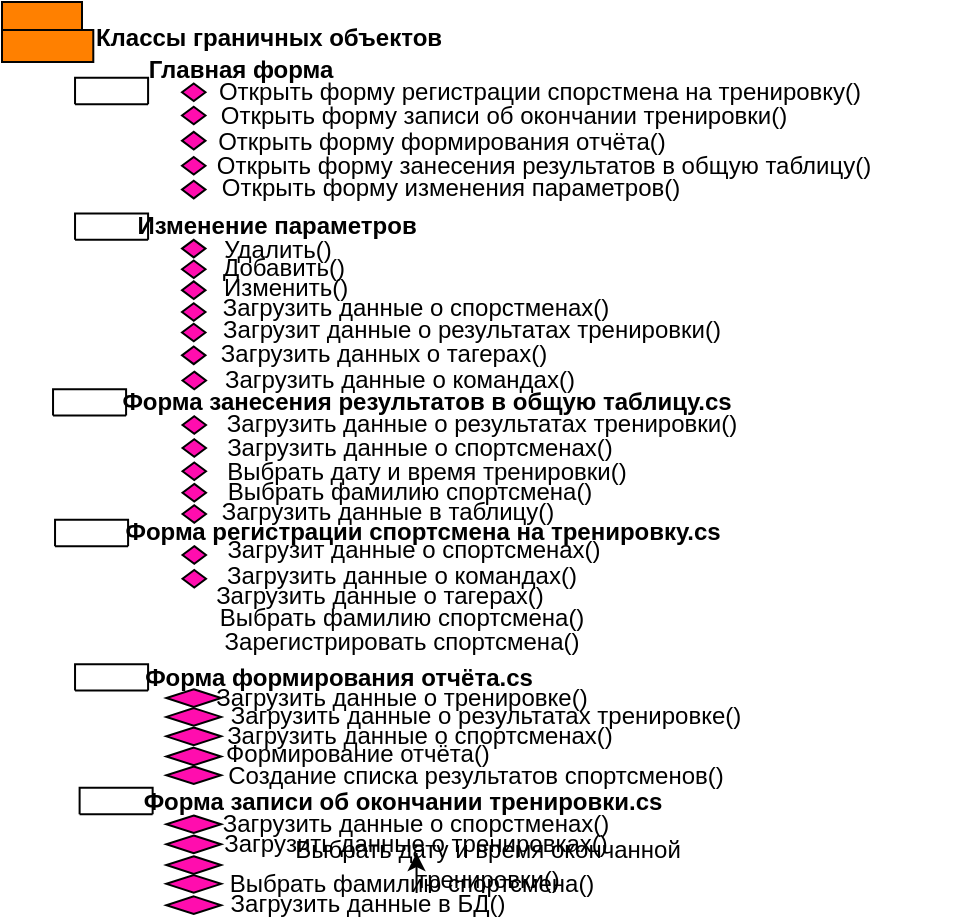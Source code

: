 <mxfile version="22.1.5" type="device">
  <diagram name="Страница — 1" id="du13KvHwxFnmX8syYrDg">
    <mxGraphModel dx="475" dy="295" grid="1" gridSize="10" guides="1" tooltips="1" connect="1" arrows="1" fold="1" page="1" pageScale="1" pageWidth="827" pageHeight="1169" math="0" shadow="0">
      <root>
        <mxCell id="0" />
        <mxCell id="1" parent="0" />
        <mxCell id="S_zDVJNGA_CVLj7sEiY8-103" value="" style="group" parent="1" vertex="1" connectable="0">
          <mxGeometry x="190" y="1050" width="483.913" height="446" as="geometry" />
        </mxCell>
        <mxCell id="S_zDVJNGA_CVLj7sEiY8-1" value="" style="shape=folder;fontStyle=1;spacingTop=10;tabWidth=40;tabHeight=14;tabPosition=left;html=1;whiteSpace=wrap;fillColor=#FF8000;strokeColor=#030201;" parent="S_zDVJNGA_CVLj7sEiY8-103" vertex="1">
          <mxGeometry y="-10" width="45.65" height="30" as="geometry" />
        </mxCell>
        <mxCell id="S_zDVJNGA_CVLj7sEiY8-2" value="Классы граничных объектов" style="text;align=center;fontStyle=1;verticalAlign=middle;spacingLeft=3;spacingRight=3;strokeColor=none;rotatable=0;points=[[0,0.5],[1,0.5]];portConstraint=eastwest;html=1;" parent="S_zDVJNGA_CVLj7sEiY8-103" vertex="1">
          <mxGeometry x="96.784" y="4.394" width="73.043" height="8.16" as="geometry" />
        </mxCell>
        <mxCell id="S_zDVJNGA_CVLj7sEiY8-7" value="" style="swimlane;fontStyle=0;childLayout=stackLayout;horizontal=1;startSize=30;fillColor=none;horizontalStack=0;resizeParent=1;resizeParentMax=0;resizeLast=0;collapsible=1;marginBottom=0;html=1;" parent="S_zDVJNGA_CVLj7sEiY8-103" vertex="1">
          <mxGeometry x="36.522" y="27.932" width="36.522" height="13.182" as="geometry" />
        </mxCell>
        <mxCell id="S_zDVJNGA_CVLj7sEiY8-11" value="Главная форма" style="text;align=center;fontStyle=1;verticalAlign=middle;spacingLeft=3;spacingRight=3;strokeColor=none;rotatable=0;points=[[0,0.5],[1,0.5]];portConstraint=eastwest;html=1;" parent="S_zDVJNGA_CVLj7sEiY8-103" vertex="1">
          <mxGeometry x="82.174" y="19.773" width="73.043" height="8.16" as="geometry" />
        </mxCell>
        <mxCell id="S_zDVJNGA_CVLj7sEiY8-14" value="" style="swimlane;fontStyle=0;childLayout=stackLayout;horizontal=1;startSize=30;fillColor=none;horizontalStack=0;resizeParent=1;resizeParentMax=0;resizeLast=0;collapsible=1;marginBottom=0;html=1;" parent="S_zDVJNGA_CVLj7sEiY8-103" vertex="1">
          <mxGeometry x="25.522" y="183.61" width="36.522" height="13.182" as="geometry" />
        </mxCell>
        <mxCell id="S_zDVJNGA_CVLj7sEiY8-15" value="Форма занесения результатов в общую таблицу.cs" style="text;align=center;fontStyle=1;verticalAlign=middle;spacingLeft=3;spacingRight=3;strokeColor=none;rotatable=0;points=[[0,0.5],[1,0.5]];portConstraint=eastwest;html=1;" parent="S_zDVJNGA_CVLj7sEiY8-103" vertex="1">
          <mxGeometry x="175.478" y="186.121" width="73.043" height="8.16" as="geometry" />
        </mxCell>
        <mxCell id="S_zDVJNGA_CVLj7sEiY8-16" value="" style="swimlane;fontStyle=0;childLayout=stackLayout;horizontal=1;startSize=30;fillColor=none;horizontalStack=0;resizeParent=1;resizeParentMax=0;resizeLast=0;collapsible=1;marginBottom=0;html=1;" parent="S_zDVJNGA_CVLj7sEiY8-103" vertex="1">
          <mxGeometry x="26.522" y="248.894" width="36.522" height="13.182" as="geometry" />
        </mxCell>
        <mxCell id="S_zDVJNGA_CVLj7sEiY8-17" value="Форма регистрации спортсмена на тренировку.cs" style="text;align=center;fontStyle=1;verticalAlign=middle;spacingLeft=3;spacingRight=3;strokeColor=none;rotatable=0;points=[[0,0.5],[1,0.5]];portConstraint=eastwest;html=1;" parent="S_zDVJNGA_CVLj7sEiY8-103" vertex="1">
          <mxGeometry x="173.478" y="251.405" width="73.043" height="8.16" as="geometry" />
        </mxCell>
        <mxCell id="S_zDVJNGA_CVLj7sEiY8-18" value="" style="swimlane;fontStyle=0;childLayout=stackLayout;horizontal=1;startSize=30;fillColor=none;horizontalStack=0;resizeParent=1;resizeParentMax=0;resizeLast=0;collapsible=1;marginBottom=0;html=1;" parent="S_zDVJNGA_CVLj7sEiY8-103" vertex="1">
          <mxGeometry x="38.804" y="382.913" width="36.522" height="13.182" as="geometry" />
        </mxCell>
        <mxCell id="S_zDVJNGA_CVLj7sEiY8-19" value="Форма записи об окончании тренировки.cs" style="text;align=center;fontStyle=1;verticalAlign=middle;spacingLeft=3;spacingRight=3;strokeColor=none;rotatable=0;points=[[0,0.5],[1,0.5]];portConstraint=eastwest;html=1;" parent="S_zDVJNGA_CVLj7sEiY8-103" vertex="1">
          <mxGeometry x="163.435" y="385.424" width="73.043" height="8.16" as="geometry" />
        </mxCell>
        <mxCell id="S_zDVJNGA_CVLj7sEiY8-20" value="" style="swimlane;fontStyle=0;childLayout=stackLayout;horizontal=1;startSize=30;fillColor=none;horizontalStack=0;resizeParent=1;resizeParentMax=0;resizeLast=0;collapsible=1;marginBottom=0;html=1;" parent="S_zDVJNGA_CVLj7sEiY8-103" vertex="1">
          <mxGeometry x="36.522" y="321.082" width="36.522" height="13.182" as="geometry" />
        </mxCell>
        <mxCell id="S_zDVJNGA_CVLj7sEiY8-21" value="Форма формирования отчёта.cs" style="text;align=center;fontStyle=1;verticalAlign=middle;spacingLeft=3;spacingRight=3;strokeColor=none;rotatable=0;points=[[0,0.5],[1,0.5]];portConstraint=eastwest;html=1;" parent="S_zDVJNGA_CVLj7sEiY8-103" vertex="1">
          <mxGeometry x="131.478" y="323.593" width="73.043" height="8.16" as="geometry" />
        </mxCell>
        <mxCell id="S_zDVJNGA_CVLj7sEiY8-26" value="" style="group" parent="S_zDVJNGA_CVLj7sEiY8-103" vertex="1" connectable="0">
          <mxGeometry x="36.522" y="95.728" width="136.957" height="13.182" as="geometry" />
        </mxCell>
        <mxCell id="S_zDVJNGA_CVLj7sEiY8-12" value="" style="swimlane;fontStyle=0;childLayout=stackLayout;horizontal=1;startSize=30;fillColor=none;horizontalStack=0;resizeParent=1;resizeParentMax=0;resizeLast=0;collapsible=1;marginBottom=0;html=1;" parent="S_zDVJNGA_CVLj7sEiY8-26" vertex="1">
          <mxGeometry width="36.522" height="13.182" as="geometry" />
        </mxCell>
        <mxCell id="S_zDVJNGA_CVLj7sEiY8-13" value="Изменение параметров" style="text;align=center;fontStyle=1;verticalAlign=middle;spacingLeft=3;spacingRight=3;strokeColor=none;rotatable=0;points=[[0,0.5],[1,0.5]];portConstraint=eastwest;html=1;" parent="S_zDVJNGA_CVLj7sEiY8-26" vertex="1">
          <mxGeometry x="63.913" y="2.511" width="73.043" height="8.16" as="geometry" />
        </mxCell>
        <mxCell id="S_zDVJNGA_CVLj7sEiY8-33" value="" style="group" parent="S_zDVJNGA_CVLj7sEiY8-103" vertex="1" connectable="0">
          <mxGeometry x="63.913" y="30.445" width="420" height="57.751" as="geometry" />
        </mxCell>
        <mxCell id="S_zDVJNGA_CVLj7sEiY8-22" value="" style="rhombus;whiteSpace=wrap;html=1;fillColor=#FF0DAE;" parent="S_zDVJNGA_CVLj7sEiY8-33" vertex="1">
          <mxGeometry x="26.09" y="0.31" width="11.74" height="8.79" as="geometry" />
        </mxCell>
        <mxCell id="S_zDVJNGA_CVLj7sEiY8-23" value="Открыть форму регистрации спорстмена на тренировку()" style="text;html=1;strokeColor=none;fillColor=none;align=center;verticalAlign=middle;whiteSpace=wrap;rounded=0;" parent="S_zDVJNGA_CVLj7sEiY8-33" vertex="1">
          <mxGeometry x="40" width="330" height="9.42" as="geometry" />
        </mxCell>
        <mxCell id="S_zDVJNGA_CVLj7sEiY8-25" value="Открыть форму записи об окончании тренировки()" style="text;html=1;strokeColor=none;fillColor=none;align=center;verticalAlign=middle;whiteSpace=wrap;rounded=0;" parent="S_zDVJNGA_CVLj7sEiY8-33" vertex="1">
          <mxGeometry x="38" y="11.93" width="297.83" height="9.42" as="geometry" />
        </mxCell>
        <mxCell id="S_zDVJNGA_CVLj7sEiY8-28" value="Открыть форму формирования отчёта()" style="text;html=1;strokeColor=none;fillColor=none;align=center;verticalAlign=middle;whiteSpace=wrap;rounded=0;" parent="S_zDVJNGA_CVLj7sEiY8-33" vertex="1">
          <mxGeometry x="38" y="24.48" width="236" height="9.42" as="geometry" />
        </mxCell>
        <mxCell id="S_zDVJNGA_CVLj7sEiY8-30" value="Открыть форму изменения параметров()" style="text;html=1;strokeColor=none;fillColor=none;align=center;verticalAlign=middle;whiteSpace=wrap;rounded=0;" parent="S_zDVJNGA_CVLj7sEiY8-33" vertex="1">
          <mxGeometry x="26.09" y="48.33" width="268.7" height="9.42" as="geometry" />
        </mxCell>
        <mxCell id="S_zDVJNGA_CVLj7sEiY8-32" value="Открыть форму занесения результатов в общую таблицу()" style="text;html=1;strokeColor=none;fillColor=none;align=center;verticalAlign=middle;whiteSpace=wrap;rounded=0;" parent="S_zDVJNGA_CVLj7sEiY8-33" vertex="1">
          <mxGeometry x="40" y="37.04" width="333.7" height="9.42" as="geometry" />
        </mxCell>
        <mxCell id="S_zDVJNGA_CVLj7sEiY8-111" value="" style="rhombus;whiteSpace=wrap;html=1;fillColor=#FF0DAE;" parent="S_zDVJNGA_CVLj7sEiY8-33" vertex="1">
          <mxGeometry x="26.09" y="11.93" width="11.74" height="8.79" as="geometry" />
        </mxCell>
        <mxCell id="S_zDVJNGA_CVLj7sEiY8-113" value="" style="rhombus;whiteSpace=wrap;html=1;fillColor=#FF0DAE;" parent="S_zDVJNGA_CVLj7sEiY8-33" vertex="1">
          <mxGeometry x="26.09" y="24.48" width="11.74" height="8.79" as="geometry" />
        </mxCell>
        <mxCell id="S_zDVJNGA_CVLj7sEiY8-114" value="" style="rhombus;whiteSpace=wrap;html=1;fillColor=#FF0DAE;" parent="S_zDVJNGA_CVLj7sEiY8-33" vertex="1">
          <mxGeometry x="26.09" y="37.04" width="11.74" height="8.79" as="geometry" />
        </mxCell>
        <mxCell id="S_zDVJNGA_CVLj7sEiY8-116" value="" style="rhombus;whiteSpace=wrap;html=1;fillColor=#FF0DAE;" parent="S_zDVJNGA_CVLj7sEiY8-33" vertex="1">
          <mxGeometry x="26.09" y="48.96" width="11.74" height="8.79" as="geometry" />
        </mxCell>
        <mxCell id="S_zDVJNGA_CVLj7sEiY8-36" value="Удалить()" style="text;html=1;strokeColor=none;fillColor=none;align=center;verticalAlign=middle;whiteSpace=wrap;rounded=0;" parent="S_zDVJNGA_CVLj7sEiY8-103" vertex="1">
          <mxGeometry x="96.783" y="108.911" width="82.174" height="9.416" as="geometry" />
        </mxCell>
        <mxCell id="S_zDVJNGA_CVLj7sEiY8-38" value="Добавить()" style="text;html=1;strokeColor=none;fillColor=none;align=center;verticalAlign=middle;whiteSpace=wrap;rounded=0;" parent="S_zDVJNGA_CVLj7sEiY8-103" vertex="1">
          <mxGeometry x="100.435" y="118.327" width="82.174" height="9.416" as="geometry" />
        </mxCell>
        <mxCell id="S_zDVJNGA_CVLj7sEiY8-40" value="Изменить()" style="text;html=1;strokeColor=none;fillColor=none;align=center;verticalAlign=middle;whiteSpace=wrap;rounded=0;" parent="S_zDVJNGA_CVLj7sEiY8-103" vertex="1">
          <mxGeometry x="101.435" y="128.056" width="82.174" height="9.416" as="geometry" />
        </mxCell>
        <mxCell id="S_zDVJNGA_CVLj7sEiY8-43" value="Загрузить данные о спорстменах()" style="text;html=1;strokeColor=none;fillColor=none;align=center;verticalAlign=middle;whiteSpace=wrap;rounded=0;" parent="S_zDVJNGA_CVLj7sEiY8-103" vertex="1">
          <mxGeometry x="97" y="138.47" width="220" height="9.42" as="geometry" />
        </mxCell>
        <mxCell id="S_zDVJNGA_CVLj7sEiY8-45" value="Загрузить данные о командах()" style="text;html=1;strokeColor=none;fillColor=none;align=center;verticalAlign=middle;whiteSpace=wrap;rounded=0;" parent="S_zDVJNGA_CVLj7sEiY8-103" vertex="1">
          <mxGeometry x="85.174" y="174.194" width="228.261" height="9.416" as="geometry" />
        </mxCell>
        <mxCell id="S_zDVJNGA_CVLj7sEiY8-47" value="Загрузить данных о тагерах()" style="text;html=1;strokeColor=none;fillColor=none;align=center;verticalAlign=middle;whiteSpace=wrap;rounded=0;" parent="S_zDVJNGA_CVLj7sEiY8-103" vertex="1">
          <mxGeometry x="102" y="161.64" width="178.15" height="9.42" as="geometry" />
        </mxCell>
        <mxCell id="S_zDVJNGA_CVLj7sEiY8-49" value="Загрузит данные о результатах тренировки()" style="text;html=1;strokeColor=none;fillColor=none;align=center;verticalAlign=middle;whiteSpace=wrap;rounded=0;" parent="S_zDVJNGA_CVLj7sEiY8-103" vertex="1">
          <mxGeometry x="100.43" y="149.4" width="270" height="9.42" as="geometry" />
        </mxCell>
        <mxCell id="S_zDVJNGA_CVLj7sEiY8-56" value="Выбрать дату и время тренировки()" style="text;html=1;strokeColor=none;fillColor=none;align=center;verticalAlign=middle;whiteSpace=wrap;rounded=0;" parent="S_zDVJNGA_CVLj7sEiY8-103" vertex="1">
          <mxGeometry x="108.31" y="220.02" width="208.69" height="9.42" as="geometry" />
        </mxCell>
        <mxCell id="S_zDVJNGA_CVLj7sEiY8-58" value="Загрузить данные о спортсменах()" style="text;html=1;strokeColor=none;fillColor=none;align=center;verticalAlign=middle;whiteSpace=wrap;rounded=0;" parent="S_zDVJNGA_CVLj7sEiY8-103" vertex="1">
          <mxGeometry x="106" y="208.03" width="205.91" height="9.42" as="geometry" />
        </mxCell>
        <mxCell id="S_zDVJNGA_CVLj7sEiY8-60" value="Загрузить данные о результатах тренировки()" style="text;html=1;strokeColor=none;fillColor=none;align=center;verticalAlign=middle;whiteSpace=wrap;rounded=0;" parent="S_zDVJNGA_CVLj7sEiY8-103" vertex="1">
          <mxGeometry x="92.22" y="196.79" width="295.87" height="9.42" as="geometry" />
        </mxCell>
        <mxCell id="S_zDVJNGA_CVLj7sEiY8-61" value="Выбрать фамилию спортсмена()" style="text;html=1;strokeColor=none;fillColor=none;align=center;verticalAlign=middle;whiteSpace=wrap;rounded=0;fontStyle=0" parent="S_zDVJNGA_CVLj7sEiY8-103" vertex="1">
          <mxGeometry x="107.39" y="230.31" width="194.09" height="9.42" as="geometry" />
        </mxCell>
        <mxCell id="S_zDVJNGA_CVLj7sEiY8-64" value="Загрузить данные о тагерах()" style="text;html=1;strokeColor=none;fillColor=none;align=center;verticalAlign=middle;whiteSpace=wrap;rounded=0;" parent="S_zDVJNGA_CVLj7sEiY8-103" vertex="1">
          <mxGeometry x="75.326" y="282.791" width="228.261" height="9.416" as="geometry" />
        </mxCell>
        <mxCell id="S_zDVJNGA_CVLj7sEiY8-66" value="Загрузить данные о командах()" style="text;html=1;strokeColor=none;fillColor=none;align=center;verticalAlign=middle;whiteSpace=wrap;rounded=0;" parent="S_zDVJNGA_CVLj7sEiY8-103" vertex="1">
          <mxGeometry x="88.217" y="271.806" width="223.696" height="9.416" as="geometry" />
        </mxCell>
        <mxCell id="S_zDVJNGA_CVLj7sEiY8-68" value="Загрузит данные о спортсменах()" style="text;html=1;strokeColor=none;fillColor=none;align=center;verticalAlign=middle;whiteSpace=wrap;rounded=0;" parent="S_zDVJNGA_CVLj7sEiY8-103" vertex="1">
          <mxGeometry x="109.565" y="259.565" width="191.739" height="9.416" as="geometry" />
        </mxCell>
        <mxCell id="S_zDVJNGA_CVLj7sEiY8-69" value="Выбрать фамилию спортсмена()" style="text;html=1;strokeColor=none;fillColor=none;align=center;verticalAlign=middle;whiteSpace=wrap;rounded=0;" parent="S_zDVJNGA_CVLj7sEiY8-103" vertex="1">
          <mxGeometry x="85.826" y="293.148" width="228.261" height="9.416" as="geometry" />
        </mxCell>
        <mxCell id="S_zDVJNGA_CVLj7sEiY8-71" value="Загрузить данные в таблицу()" style="text;html=1;strokeColor=none;fillColor=none;align=center;verticalAlign=middle;whiteSpace=wrap;rounded=0;" parent="S_zDVJNGA_CVLj7sEiY8-103" vertex="1">
          <mxGeometry x="78.609" y="240.733" width="228.261" height="9.416" as="geometry" />
        </mxCell>
        <mxCell id="S_zDVJNGA_CVLj7sEiY8-74" value="Зарегистрировать спортсмена()" style="text;html=1;strokeColor=none;fillColor=none;align=center;verticalAlign=middle;whiteSpace=wrap;rounded=0;" parent="S_zDVJNGA_CVLj7sEiY8-103" vertex="1">
          <mxGeometry x="85.826" y="305.389" width="228.261" height="9.416" as="geometry" />
        </mxCell>
        <mxCell id="S_zDVJNGA_CVLj7sEiY8-76" value="" style="rhombus;whiteSpace=wrap;html=1;fillColor=#FF0DAE;" parent="S_zDVJNGA_CVLj7sEiY8-103" vertex="1">
          <mxGeometry x="82.174" y="333.637" width="27.391" height="8.788" as="geometry" />
        </mxCell>
        <mxCell id="S_zDVJNGA_CVLj7sEiY8-77" value="Загрузить данные о тренировке()" style="text;html=1;strokeColor=none;fillColor=none;align=center;verticalAlign=middle;whiteSpace=wrap;rounded=0;" parent="S_zDVJNGA_CVLj7sEiY8-103" vertex="1">
          <mxGeometry x="104.087" y="333.637" width="191.739" height="9.416" as="geometry" />
        </mxCell>
        <mxCell id="S_zDVJNGA_CVLj7sEiY8-78" value="" style="rhombus;whiteSpace=wrap;html=1;fillColor=#FF0DAE;" parent="S_zDVJNGA_CVLj7sEiY8-103" vertex="1">
          <mxGeometry x="82.174" y="343.053" width="27.391" height="8.788" as="geometry" />
        </mxCell>
        <mxCell id="S_zDVJNGA_CVLj7sEiY8-79" value="Загрузить данные о результатах тренировке()" style="text;html=1;strokeColor=none;fillColor=none;align=center;verticalAlign=middle;whiteSpace=wrap;rounded=0;" parent="S_zDVJNGA_CVLj7sEiY8-103" vertex="1">
          <mxGeometry x="104.91" y="342.05" width="274.09" height="9.42" as="geometry" />
        </mxCell>
        <mxCell id="S_zDVJNGA_CVLj7sEiY8-80" value="" style="rhombus;whiteSpace=wrap;html=1;fillColor=#FF0DAE;" parent="S_zDVJNGA_CVLj7sEiY8-103" vertex="1">
          <mxGeometry x="82.174" y="352.783" width="27.391" height="8.788" as="geometry" />
        </mxCell>
        <mxCell id="S_zDVJNGA_CVLj7sEiY8-81" value="Загрузить данные о спортсменах()" style="text;html=1;strokeColor=none;fillColor=none;align=center;verticalAlign=middle;whiteSpace=wrap;rounded=0;" parent="S_zDVJNGA_CVLj7sEiY8-103" vertex="1">
          <mxGeometry x="107.435" y="352.783" width="203.609" height="9.416" as="geometry" />
        </mxCell>
        <mxCell id="S_zDVJNGA_CVLj7sEiY8-82" value="Создание списка результатов спортсменов()" style="text;html=1;strokeColor=none;fillColor=none;align=center;verticalAlign=middle;whiteSpace=wrap;rounded=0;" parent="S_zDVJNGA_CVLj7sEiY8-103" vertex="1">
          <mxGeometry x="92.17" y="372.62" width="289.83" height="9.42" as="geometry" />
        </mxCell>
        <mxCell id="S_zDVJNGA_CVLj7sEiY8-84" value="" style="rhombus;whiteSpace=wrap;html=1;fillColor=#FF0DAE;" parent="S_zDVJNGA_CVLj7sEiY8-103" vertex="1">
          <mxGeometry x="82.174" y="362.826" width="27.391" height="8.788" as="geometry" />
        </mxCell>
        <mxCell id="S_zDVJNGA_CVLj7sEiY8-85" value="Формирование отчёта()" style="text;html=1;strokeColor=none;fillColor=none;align=center;verticalAlign=middle;whiteSpace=wrap;rounded=0;" parent="S_zDVJNGA_CVLj7sEiY8-103" vertex="1">
          <mxGeometry x="50.215" y="360.824" width="255.652" height="9.416" as="geometry" />
        </mxCell>
        <mxCell id="S_zDVJNGA_CVLj7sEiY8-86" value="" style="rhombus;whiteSpace=wrap;html=1;fillColor=#FF0DAE;" parent="S_zDVJNGA_CVLj7sEiY8-103" vertex="1">
          <mxGeometry x="82.174" y="372.242" width="27.391" height="8.788" as="geometry" />
        </mxCell>
        <mxCell id="S_zDVJNGA_CVLj7sEiY8-87" value="Загрузить данные о спорстменах()" style="text;html=1;strokeColor=none;fillColor=none;align=center;verticalAlign=middle;whiteSpace=wrap;rounded=0;" parent="S_zDVJNGA_CVLj7sEiY8-103" vertex="1">
          <mxGeometry x="79.435" y="396.723" width="255.652" height="9.416" as="geometry" />
        </mxCell>
        <mxCell id="S_zDVJNGA_CVLj7sEiY8-88" value="" style="rhombus;whiteSpace=wrap;html=1;fillColor=#FF0DAE;" parent="S_zDVJNGA_CVLj7sEiY8-103" vertex="1">
          <mxGeometry x="82.174" y="396.723" width="27.391" height="8.788" as="geometry" />
        </mxCell>
        <mxCell id="S_zDVJNGA_CVLj7sEiY8-90" value="Загрузить данные о тренировках()" style="text;html=1;strokeColor=none;fillColor=none;align=center;verticalAlign=middle;whiteSpace=wrap;rounded=0;" parent="S_zDVJNGA_CVLj7sEiY8-103" vertex="1">
          <mxGeometry x="79.435" y="406.139" width="255.652" height="9.416" as="geometry" />
        </mxCell>
        <mxCell id="S_zDVJNGA_CVLj7sEiY8-91" value="" style="rhombus;whiteSpace=wrap;html=1;fillColor=#FF0DAE;" parent="S_zDVJNGA_CVLj7sEiY8-103" vertex="1">
          <mxGeometry x="82.174" y="406.767" width="27.391" height="8.788" as="geometry" />
        </mxCell>
        <mxCell id="S_zDVJNGA_CVLj7sEiY8-92" style="edgeStyle=orthogonalEdgeStyle;rounded=0;orthogonalLoop=1;jettySize=auto;html=1;exitX=0.5;exitY=1;exitDx=0;exitDy=0;" parent="S_zDVJNGA_CVLj7sEiY8-103" source="S_zDVJNGA_CVLj7sEiY8-90" target="S_zDVJNGA_CVLj7sEiY8-90" edge="1">
          <mxGeometry relative="1" as="geometry" />
        </mxCell>
        <mxCell id="S_zDVJNGA_CVLj7sEiY8-93" value="Выбрать дату и время окончанной тренировки()" style="text;html=1;strokeColor=none;fillColor=none;align=center;verticalAlign=middle;whiteSpace=wrap;rounded=0;" parent="S_zDVJNGA_CVLj7sEiY8-103" vertex="1">
          <mxGeometry x="115.043" y="416.497" width="255.652" height="9.416" as="geometry" />
        </mxCell>
        <mxCell id="S_zDVJNGA_CVLj7sEiY8-94" value="" style="rhombus;whiteSpace=wrap;html=1;fillColor=#FF0DAE;" parent="S_zDVJNGA_CVLj7sEiY8-103" vertex="1">
          <mxGeometry x="82.174" y="417.125" width="27.391" height="8.788" as="geometry" />
        </mxCell>
        <mxCell id="S_zDVJNGA_CVLj7sEiY8-95" value="Выбрать фамилию спортсмена()" style="text;html=1;strokeColor=none;fillColor=none;align=center;verticalAlign=middle;whiteSpace=wrap;rounded=0;" parent="S_zDVJNGA_CVLj7sEiY8-103" vertex="1">
          <mxGeometry x="76.696" y="426.54" width="255.652" height="9.416" as="geometry" />
        </mxCell>
        <mxCell id="S_zDVJNGA_CVLj7sEiY8-96" value="" style="rhombus;whiteSpace=wrap;html=1;fillColor=#FF0DAE;" parent="S_zDVJNGA_CVLj7sEiY8-103" vertex="1">
          <mxGeometry x="82.174" y="426.54" width="27.391" height="8.788" as="geometry" />
        </mxCell>
        <mxCell id="S_zDVJNGA_CVLj7sEiY8-99" value="Загрузить данные в БД()" style="text;html=1;strokeColor=none;fillColor=none;align=center;verticalAlign=middle;whiteSpace=wrap;rounded=0;" parent="S_zDVJNGA_CVLj7sEiY8-103" vertex="1">
          <mxGeometry x="54.783" y="435.956" width="255.652" height="9.416" as="geometry" />
        </mxCell>
        <mxCell id="S_zDVJNGA_CVLj7sEiY8-100" value="" style="rhombus;whiteSpace=wrap;html=1;fillColor=#FF0DAE;" parent="S_zDVJNGA_CVLj7sEiY8-103" vertex="1">
          <mxGeometry x="82.174" y="437.212" width="27.391" height="8.788" as="geometry" />
        </mxCell>
        <mxCell id="S_zDVJNGA_CVLj7sEiY8-117" value="" style="rhombus;whiteSpace=wrap;html=1;fillColor=#FF0DAE;" parent="S_zDVJNGA_CVLj7sEiY8-103" vertex="1">
          <mxGeometry x="90.003" y="108.915" width="11.74" height="8.79" as="geometry" />
        </mxCell>
        <mxCell id="S_zDVJNGA_CVLj7sEiY8-119" value="" style="rhombus;whiteSpace=wrap;html=1;fillColor=#FF0DAE;" parent="S_zDVJNGA_CVLj7sEiY8-103" vertex="1">
          <mxGeometry x="90.003" y="119.265" width="11.74" height="8.79" as="geometry" />
        </mxCell>
        <mxCell id="S_zDVJNGA_CVLj7sEiY8-120" value="" style="rhombus;whiteSpace=wrap;html=1;fillColor=#FF0DAE;" parent="S_zDVJNGA_CVLj7sEiY8-103" vertex="1">
          <mxGeometry x="90.003" y="129.685" width="11.74" height="8.79" as="geometry" />
        </mxCell>
        <mxCell id="S_zDVJNGA_CVLj7sEiY8-121" value="" style="rhombus;whiteSpace=wrap;html=1;fillColor=#FF0DAE;" parent="S_zDVJNGA_CVLj7sEiY8-103" vertex="1">
          <mxGeometry x="90.003" y="140.615" width="11.74" height="8.79" as="geometry" />
        </mxCell>
        <mxCell id="S_zDVJNGA_CVLj7sEiY8-122" value="" style="rhombus;whiteSpace=wrap;html=1;fillColor=#FF0DAE;" parent="S_zDVJNGA_CVLj7sEiY8-103" vertex="1">
          <mxGeometry x="90.003" y="150.855" width="11.74" height="8.79" as="geometry" />
        </mxCell>
        <mxCell id="S_zDVJNGA_CVLj7sEiY8-124" value="" style="rhombus;whiteSpace=wrap;html=1;fillColor=#FF0DAE;" parent="S_zDVJNGA_CVLj7sEiY8-103" vertex="1">
          <mxGeometry x="90.003" y="162.275" width="11.74" height="8.79" as="geometry" />
        </mxCell>
        <mxCell id="S_zDVJNGA_CVLj7sEiY8-125" value="" style="rhombus;whiteSpace=wrap;html=1;fillColor=#FF0DAE;" parent="S_zDVJNGA_CVLj7sEiY8-103" vertex="1">
          <mxGeometry x="90.263" y="174.825" width="11.74" height="8.79" as="geometry" />
        </mxCell>
        <mxCell id="S_zDVJNGA_CVLj7sEiY8-126" value="" style="rhombus;whiteSpace=wrap;html=1;fillColor=#FF0DAE;" parent="S_zDVJNGA_CVLj7sEiY8-103" vertex="1">
          <mxGeometry x="90.263" y="197.105" width="11.74" height="8.79" as="geometry" />
        </mxCell>
        <mxCell id="S_zDVJNGA_CVLj7sEiY8-127" value="" style="rhombus;whiteSpace=wrap;html=1;fillColor=#FF0DAE;" parent="S_zDVJNGA_CVLj7sEiY8-103" vertex="1">
          <mxGeometry x="90.263" y="208.605" width="11.74" height="8.79" as="geometry" />
        </mxCell>
        <mxCell id="S_zDVJNGA_CVLj7sEiY8-128" value="" style="rhombus;whiteSpace=wrap;html=1;fillColor=#FF0DAE;" parent="S_zDVJNGA_CVLj7sEiY8-103" vertex="1">
          <mxGeometry x="90.263" y="220.215" width="11.74" height="8.79" as="geometry" />
        </mxCell>
        <mxCell id="S_zDVJNGA_CVLj7sEiY8-130" value="" style="rhombus;whiteSpace=wrap;html=1;fillColor=#FF0DAE;" parent="S_zDVJNGA_CVLj7sEiY8-103" vertex="1">
          <mxGeometry x="90.263" y="230.945" width="11.74" height="8.79" as="geometry" />
        </mxCell>
        <mxCell id="S_zDVJNGA_CVLj7sEiY8-133" value="" style="rhombus;whiteSpace=wrap;html=1;fillColor=#FF0DAE;" parent="S_zDVJNGA_CVLj7sEiY8-103" vertex="1">
          <mxGeometry x="90.263" y="241.615" width="11.74" height="8.79" as="geometry" />
        </mxCell>
        <mxCell id="S_zDVJNGA_CVLj7sEiY8-134" value="" style="rhombus;whiteSpace=wrap;html=1;fillColor=#FF0DAE;" parent="S_zDVJNGA_CVLj7sEiY8-103" vertex="1">
          <mxGeometry x="90.263" y="262.075" width="11.74" height="8.79" as="geometry" />
        </mxCell>
        <mxCell id="S_zDVJNGA_CVLj7sEiY8-136" value="" style="rhombus;whiteSpace=wrap;html=1;fillColor=#FF0DAE;" parent="S_zDVJNGA_CVLj7sEiY8-103" vertex="1">
          <mxGeometry x="90.263" y="274.005" width="11.74" height="8.79" as="geometry" />
        </mxCell>
      </root>
    </mxGraphModel>
  </diagram>
</mxfile>
